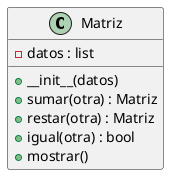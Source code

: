 
@startuml
class Matriz {
    - datos : list
    + __init__(datos)
    + sumar(otra) : Matriz
    + restar(otra) : Matriz
    + igual(otra) : bool
    + mostrar()
}
@enduml
